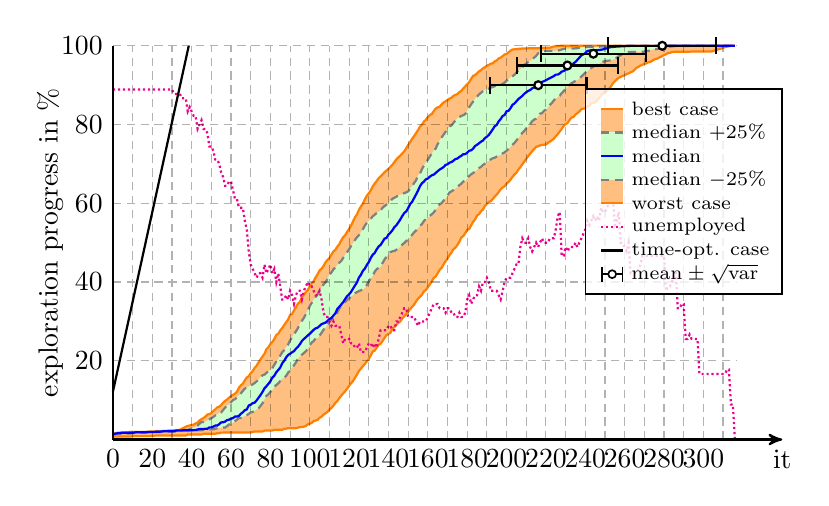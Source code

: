 \begin{tikzpicture}[thick]


% plot data, scaled to 8cm
\begin{scope}[yscale=0.05, xscale=0.025]
\draw[draw=orange, fill=orange!50] (0.00, 0.73) -- (1.00, 0.76) -- (2.00, 0.76) -- (3.00, 0.76) -- (4.00, 0.76) -- (5.00, 0.76) -- (6.00, 0.76) -- (7.00, 0.76) -- (8.00, 0.76) -- (9.00, 0.76) -- (10.00, 0.87) -- (11.00, 0.87) -- (12.00, 0.87) -- (13.00, 0.87) -- (14.00, 0.87) -- (15.00, 0.87) -- (16.00, 0.87) -- (17.00, 0.87) -- (18.00, 0.87) -- (19.00, 0.87) -- (20.00, 0.98) -- (21.00, 0.98) -- (22.00, 1.02) -- (23.00, 1.02) -- (24.00, 1.02) -- (25.00, 1.02) -- (26.00, 1.02) -- (27.00, 1.02) -- (28.00, 1.02) -- (29.00, 1.02) -- (30.00, 1.02) -- (31.00, 1.02) -- (32.00, 1.02) -- (33.00, 1.02) -- (34.00, 1.02) -- (35.00, 1.02) -- (36.00, 1.02) -- (37.00, 1.02) -- (38.00, 1.27) -- (39.00, 1.29) -- (40.00, 1.29) -- (41.00, 1.29) -- (42.00, 1.29) -- (43.00, 1.29) -- (44.00, 1.29) -- (45.00, 1.29) -- (46.00, 1.45) -- (47.00, 1.45) -- (48.00, 1.45) -- (49.00, 1.45) -- (50.00, 1.45) -- (51.00, 1.45) -- (52.00, 1.45) -- (53.00, 1.62) -- (54.00, 1.62) -- (55.00, 1.76) -- (56.00, 1.76) -- (57.00, 1.78) -- (58.00, 1.78) -- (59.00, 1.78) -- (60.00, 1.78) -- (61.00, 1.78) -- (62.00, 1.78) -- (63.00, 1.78) -- (64.00, 1.78) -- (65.00, 1.78) -- (66.00, 1.78) -- (67.00, 1.78) -- (68.00, 1.78) -- (69.00, 1.78) -- (70.00, 1.78) -- (71.00, 1.93) -- (72.00, 2.05) -- (73.00, 2.05) -- (74.00, 2.05) -- (75.00, 2.05) -- (76.00, 2.05) -- (77.00, 2.27) -- (78.00, 2.31) -- (79.00, 2.31) -- (80.00, 2.31) -- (81.00, 2.31) -- (82.00, 2.47) -- (83.00, 2.47) -- (84.00, 2.47) -- (85.00, 2.47) -- (86.00, 2.47) -- (87.00, 2.76) -- (88.00, 2.76) -- (89.00, 2.87) -- (90.00, 2.87) -- (91.00, 2.87) -- (92.00, 2.87) -- (93.00, 2.87) -- (94.00, 3.02) -- (95.00, 3.16) -- (96.00, 3.16) -- (97.00, 3.29) -- (98.00, 3.45) -- (99.00, 3.85) -- (100.00, 4.02) -- (101.00, 4.23) -- (102.00, 4.69) -- (103.00, 4.83) -- (104.00, 5.00) -- (105.00, 5.54) -- (106.00, 5.80) -- (107.00, 6.32) -- (108.00, 6.67) -- (109.00, 7.00) -- (110.00, 7.63) -- (111.00, 8.03) -- (112.00, 8.61) -- (113.00, 9.30) -- (114.00, 9.78) -- (115.00, 10.50) -- (116.00, 11.14) -- (117.00, 11.72) -- (118.00, 12.27) -- (119.00, 12.94) -- (120.00, 13.65) -- (121.00, 14.32) -- (122.00, 14.90) -- (123.00, 15.68) -- (124.00, 16.52) -- (125.00, 17.43) -- (126.00, 18.03) -- (127.00, 18.63) -- (128.00, 19.19) -- (129.00, 19.84) -- (130.00, 20.46) -- (131.00, 21.37) -- (132.00, 22.35) -- (133.00, 22.59) -- (134.00, 23.33) -- (135.00, 24.02) -- (136.00, 24.35) -- (137.00, 25.04) -- (138.00, 25.79) -- (139.00, 26.53) -- (140.00, 26.82) -- (141.00, 27.11) -- (142.00, 28.09) -- (143.00, 28.60) -- (144.00, 29.13) -- (145.00, 29.69) -- (146.00, 30.02) -- (147.00, 30.78) -- (148.00, 31.29) -- (149.00, 31.93) -- (150.00, 32.51) -- (151.00, 33.11) -- (152.00, 33.71) -- (153.00, 34.25) -- (154.00, 35.07) -- (155.00, 35.76) -- (156.00, 36.25) -- (157.00, 36.76) -- (158.00, 37.65) -- (159.00, 38.00) -- (160.00, 38.67) -- (161.00, 39.40) -- (162.00, 40.20) -- (163.00, 41.05) -- (164.00, 41.41) -- (165.00, 42.23) -- (166.00, 43.12) -- (167.00, 43.61) -- (168.00, 44.50) -- (169.00, 45.30) -- (170.00, 45.96) -- (171.00, 46.85) -- (172.00, 47.48) -- (173.00, 48.34) -- (174.00, 48.74) -- (175.00, 49.39) -- (176.00, 50.23) -- (177.00, 51.30) -- (178.00, 51.70) -- (179.00, 52.41) -- (180.00, 53.30) -- (181.00, 53.48) -- (182.00, 54.41) -- (183.00, 55.28) -- (184.00, 55.90) -- (185.00, 56.88) -- (186.00, 57.26) -- (187.00, 57.95) -- (188.00, 58.42) -- (189.00, 59.33) -- (190.00, 59.88) -- (191.00, 60.37) -- (192.00, 60.53) -- (193.00, 61.11) -- (194.00, 61.69) -- (195.00, 62.20) -- (196.00, 62.86) -- (197.00, 63.55) -- (198.00, 64.00) -- (199.00, 64.33) -- (200.00, 64.98) -- (201.00, 65.42) -- (202.00, 66.00) -- (203.00, 66.69) -- (204.00, 67.31) -- (205.00, 67.76) -- (206.00, 68.56) -- (207.00, 69.20) -- (208.00, 69.89) -- (209.00, 70.60) -- (210.00, 71.29) -- (211.00, 72.00) -- (212.00, 72.63) -- (213.00, 73.20) -- (214.00, 73.76) -- (215.00, 74.32) -- (216.00, 74.49) -- (217.00, 74.69) -- (218.00, 74.83) -- (219.00, 74.89) -- (220.00, 74.94) -- (221.00, 75.32) -- (222.00, 75.67) -- (223.00, 76.01) -- (224.00, 76.38) -- (225.00, 77.03) -- (226.00, 77.56) -- (227.00, 78.25) -- (228.00, 78.87) -- (229.00, 79.65) -- (230.00, 80.10) -- (231.00, 80.39) -- (232.00, 81.17) -- (233.00, 81.79) -- (234.00, 81.92) -- (235.00, 82.57) -- (236.00, 82.88) -- (237.00, 83.34) -- (238.00, 83.88) -- (239.00, 84.06) -- (240.00, 84.06) -- (241.00, 84.46) -- (242.00, 84.81) -- (243.00, 85.35) -- (244.00, 85.52) -- (245.00, 85.61) -- (246.00, 86.15) -- (247.00, 86.70) -- (248.00, 87.41) -- (249.00, 87.90) -- (250.00, 88.19) -- (251.00, 88.59) -- (252.00, 89.04) -- (253.00, 89.66) -- (254.00, 90.46) -- (255.00, 90.99) -- (256.00, 91.46) -- (257.00, 91.88) -- (258.00, 92.11) -- (259.00, 92.37) -- (260.00, 92.51) -- (261.00, 92.86) -- (262.00, 93.00) -- (263.00, 93.28) -- (264.00, 93.46) -- (265.00, 93.88) -- (266.00, 94.40) -- (267.00, 94.64) -- (268.00, 94.97) -- (269.00, 95.17) -- (270.00, 95.42) -- (271.00, 95.53) -- (272.00, 95.80) -- (273.00, 95.93) -- (274.00, 96.18) -- (275.00, 96.51) -- (276.00, 96.66) -- (277.00, 96.84) -- (278.00, 97.15) -- (279.00, 97.35) -- (280.00, 97.67) -- (281.00, 97.84) -- (282.00, 98.15) -- (283.00, 98.22) -- (284.00, 98.40) -- (285.00, 98.47) -- (286.00, 98.47) -- (287.00, 98.49) -- (288.00, 98.49) -- (289.00, 98.51) -- (290.00, 98.51) -- (291.00, 98.51) -- (292.00, 98.51) -- (293.00, 98.51) -- (294.00, 98.53) -- (295.00, 98.58) -- (296.00, 98.58) -- (297.00, 98.58) -- (298.00, 98.58) -- (299.00, 98.58) -- (300.00, 98.58) -- (301.00, 98.58) -- (302.00, 98.58) -- (303.00, 98.58) -- (304.00, 98.58) -- (305.00, 98.67) -- (306.00, 98.82) -- (307.00, 99.00) -- (308.00, 99.22) -- (309.00, 99.29) -- (310.00, 99.49) -- (311.00, 99.69) -- (312.00, 99.78) -- (313.00, 99.89) -- (314.00, 99.98) -- (315.00, 99.98) -- (316.00, 100.00) -- (316.00, 100.00) -- (315.00, 100.00) -- (314.00, 100.00) -- (313.00, 100.00) -- (312.00, 100.00) -- (311.00, 100.00) -- (310.00, 100.00) -- (309.00, 100.00) -- (308.00, 100.00) -- (307.00, 100.00) -- (306.00, 100.00) -- (305.00, 100.00) -- (304.00, 100.00) -- (303.00, 100.00) -- (302.00, 100.00) -- (301.00, 100.00) -- (300.00, 100.00) -- (299.00, 100.00) -- (298.00, 100.00) -- (297.00, 100.00) -- (296.00, 100.00) -- (295.00, 100.00) -- (294.00, 100.00) -- (293.00, 100.00) -- (292.00, 100.00) -- (291.00, 100.00) -- (290.00, 100.00) -- (289.00, 100.00) -- (288.00, 100.00) -- (287.00, 100.00) -- (286.00, 100.00) -- (285.00, 100.00) -- (284.00, 100.00) -- (283.00, 100.00) -- (282.00, 100.00) -- (281.00, 100.00) -- (280.00, 100.00) -- (279.00, 100.00) -- (278.00, 100.00) -- (277.00, 100.00) -- (276.00, 100.00) -- (275.00, 100.00) -- (274.00, 100.00) -- (273.00, 100.00) -- (272.00, 100.00) -- (271.00, 100.00) -- (270.00, 100.00) -- (269.00, 100.00) -- (268.00, 100.00) -- (267.00, 100.00) -- (266.00, 100.00) -- (265.00, 100.00) -- (264.00, 100.00) -- (263.00, 100.00) -- (262.00, 100.00) -- (261.00, 100.00) -- (260.00, 100.00) -- (259.00, 100.00) -- (258.00, 100.00) -- (257.00, 100.00) -- (256.00, 100.00) -- (255.00, 100.00) -- (254.00, 100.00) -- (253.00, 100.00) -- (252.00, 100.00) -- (251.00, 100.00) -- (250.00, 100.00) -- (249.00, 100.00) -- (248.00, 100.00) -- (247.00, 100.00) -- (246.00, 100.00) -- (245.00, 100.00) -- (244.00, 100.00) -- (243.00, 100.00) -- (242.00, 100.00) -- (241.00, 100.00) -- (240.00, 100.00) -- (239.00, 100.00) -- (238.00, 100.00) -- (237.00, 100.00) -- (236.00, 100.00) -- (235.00, 100.00) -- (234.00, 100.00) -- (233.00, 100.00) -- (232.00, 100.00) -- (231.00, 100.00) -- (230.00, 100.00) -- (229.00, 100.00) -- (228.00, 100.00) -- (227.00, 99.98) -- (226.00, 99.96) -- (225.00, 99.91) -- (224.00, 99.82) -- (223.00, 99.69) -- (222.00, 99.51) -- (221.00, 99.51) -- (220.00, 99.51) -- (219.00, 99.51) -- (218.00, 99.51) -- (217.00, 99.49) -- (216.00, 99.36) -- (215.00, 99.36) -- (214.00, 99.36) -- (213.00, 99.36) -- (212.00, 99.36) -- (211.00, 99.36) -- (210.00, 99.33) -- (209.00, 99.33) -- (208.00, 99.33) -- (207.00, 99.24) -- (206.00, 99.24) -- (205.00, 99.15) -- (204.00, 99.11) -- (203.00, 99.07) -- (202.00, 98.75) -- (201.00, 98.35) -- (200.00, 97.93) -- (199.00, 97.80) -- (198.00, 97.38) -- (197.00, 97.00) -- (196.00, 96.80) -- (195.00, 96.29) -- (194.00, 96.02) -- (193.00, 95.57) -- (192.00, 95.46) -- (191.00, 95.15) -- (190.00, 94.91) -- (189.00, 94.57) -- (188.00, 94.26) -- (187.00, 93.80) -- (186.00, 93.51) -- (185.00, 93.02) -- (184.00, 92.55) -- (183.00, 92.37) -- (182.00, 91.62) -- (181.00, 90.75) -- (180.00, 90.26) -- (179.00, 89.70) -- (178.00, 89.15) -- (177.00, 88.57) -- (176.00, 88.24) -- (175.00, 87.73) -- (174.00, 87.53) -- (173.00, 87.28) -- (172.00, 86.79) -- (171.00, 86.59) -- (170.00, 86.21) -- (169.00, 85.90) -- (168.00, 85.61) -- (167.00, 85.12) -- (166.00, 84.52) -- (165.00, 84.37) -- (164.00, 84.03) -- (163.00, 83.41) -- (162.00, 82.66) -- (161.00, 82.41) -- (160.00, 81.88) -- (159.00, 81.23) -- (158.00, 80.74) -- (157.00, 79.99) -- (156.00, 79.48) -- (155.00, 78.56) -- (154.00, 77.81) -- (153.00, 77.05) -- (152.00, 76.38) -- (151.00, 75.54) -- (150.00, 74.81) -- (149.00, 73.98) -- (148.00, 73.18) -- (147.00, 72.67) -- (146.00, 72.11) -- (145.00, 71.67) -- (144.00, 71.14) -- (143.00, 70.45) -- (142.00, 69.80) -- (141.00, 69.25) -- (140.00, 68.76) -- (139.00, 68.29) -- (138.00, 67.91) -- (137.00, 67.33) -- (136.00, 66.84) -- (135.00, 66.38) -- (134.00, 65.64) -- (133.00, 65.02) -- (132.00, 64.27) -- (131.00, 63.29) -- (130.00, 62.51) -- (129.00, 61.95) -- (128.00, 61.00) -- (127.00, 59.91) -- (126.00, 59.20) -- (125.00, 58.35) -- (124.00, 57.17) -- (123.00, 56.48) -- (122.00, 55.41) -- (121.00, 54.35) -- (120.00, 53.52) -- (119.00, 52.77) -- (118.00, 51.90) -- (117.00, 51.37) -- (116.00, 50.57) -- (115.00, 49.57) -- (114.00, 48.99) -- (113.00, 48.19) -- (112.00, 47.77) -- (111.00, 46.96) -- (110.00, 46.08) -- (109.00, 45.61) -- (108.00, 45.03) -- (107.00, 44.05) -- (106.00, 43.38) -- (105.00, 42.98) -- (104.00, 41.98) -- (103.00, 41.21) -- (102.00, 40.18) -- (101.00, 39.67) -- (100.00, 38.89) -- (99.00, 37.98) -- (98.00, 37.45) -- (97.00, 36.78) -- (96.00, 36.20) -- (95.00, 34.93) -- (94.00, 34.53) -- (93.00, 33.62) -- (92.00, 32.78) -- (91.00, 31.89) -- (90.00, 31.62) -- (89.00, 30.49) -- (88.00, 29.78) -- (87.00, 29.04) -- (86.00, 28.29) -- (85.00, 27.71) -- (84.00, 26.88) -- (83.00, 26.53) -- (82.00, 25.53) -- (81.00, 24.79) -- (80.00, 24.26) -- (79.00, 23.46) -- (78.00, 22.95) -- (77.00, 21.77) -- (76.00, 21.10) -- (75.00, 20.37) -- (74.00, 19.61) -- (73.00, 18.75) -- (72.00, 18.21) -- (71.00, 17.41) -- (70.00, 16.86) -- (69.00, 16.08) -- (68.00, 15.77) -- (67.00, 15.03) -- (66.00, 14.19) -- (65.00, 13.76) -- (64.00, 13.16) -- (63.00, 12.12) -- (62.00, 11.65) -- (61.00, 11.34) -- (60.00, 11.01) -- (59.00, 10.63) -- (58.00, 10.18) -- (57.00, 9.81) -- (56.00, 9.36) -- (55.00, 8.78) -- (54.00, 8.34) -- (53.00, 8.16) -- (52.00, 7.67) -- (51.00, 7.23) -- (50.00, 6.72) -- (49.00, 6.47) -- (48.00, 6.34) -- (47.00, 5.85) -- (46.00, 5.45) -- (45.00, 5.16) -- (44.00, 4.85) -- (43.00, 4.31) -- (42.00, 4.11) -- (41.00, 3.76) -- (40.00, 3.69) -- (39.00, 3.56) -- (38.00, 3.47) -- (37.00, 3.25) -- (36.00, 2.98) -- (35.00, 2.76) -- (34.00, 2.49) -- (33.00, 2.36) -- (32.00, 2.33) -- (31.00, 2.33) -- (30.00, 2.27) -- (29.00, 2.27) -- (28.00, 2.27) -- (27.00, 2.20) -- (26.00, 2.20) -- (25.00, 2.16) -- (24.00, 2.16) -- (23.00, 2.16) -- (22.00, 2.16) -- (21.00, 2.02) -- (20.00, 2.02) -- (19.00, 2.02) -- (18.00, 2.00) -- (17.00, 1.93) -- (16.00, 1.93) -- (15.00, 1.93) -- (14.00, 1.93) -- (13.00, 1.93) -- (12.00, 1.93) -- (11.00, 1.93) -- (10.00, 1.93) -- (9.00, 1.93) -- (8.00, 1.89) -- (7.00, 1.87) -- (6.00, 1.82) -- (5.00, 1.82) -- (4.00, 1.78) -- (3.00, 1.71) -- (2.00, 1.71) -- (1.00, 1.56) -- (0.00, 1.36);
\draw[gray, densely dashed, fill=green!20] (0.00, 1.29) -- (1.00, 1.36) -- (2.00, 1.47) -- (3.00, 1.56) -- (4.00, 1.56) -- (5.00, 1.56) -- (6.00, 1.56) -- (7.00, 1.56) -- (8.00, 1.56) -- (9.00, 1.56) -- (10.00, 1.62) -- (11.00, 1.71) -- (12.00, 1.71) -- (13.00, 1.71) -- (14.00, 1.71) -- (15.00, 1.71) -- (16.00, 1.71) -- (17.00, 1.78) -- (18.00, 1.87) -- (19.00, 1.87) -- (20.00, 1.89) -- (21.00, 1.89) -- (22.00, 1.89) -- (23.00, 1.89) -- (24.00, 1.89) -- (25.00, 1.89) -- (26.00, 2.00) -- (27.00, 2.05) -- (28.00, 2.05) -- (29.00, 2.05) -- (30.00, 2.05) -- (31.00, 2.05) -- (32.00, 2.07) -- (33.00, 2.07) -- (34.00, 2.07) -- (35.00, 2.25) -- (36.00, 2.29) -- (37.00, 2.29) -- (38.00, 2.29) -- (39.00, 2.31) -- (40.00, 2.31) -- (41.00, 2.31) -- (42.00, 2.33) -- (43.00, 2.33) -- (44.00, 2.38) -- (45.00, 2.38) -- (46.00, 2.42) -- (47.00, 2.54) -- (48.00, 2.54) -- (49.00, 2.54) -- (50.00, 2.60) -- (51.00, 2.60) -- (52.00, 2.76) -- (53.00, 2.87) -- (54.00, 2.98) -- (55.00, 2.98) -- (56.00, 3.05) -- (57.00, 3.05) -- (58.00, 3.42) -- (59.00, 3.85) -- (60.00, 3.85) -- (61.00, 4.31) -- (62.00, 4.65) -- (63.00, 5.07) -- (64.00, 5.47) -- (65.00, 5.47) -- (66.00, 5.67) -- (67.00, 6.05) -- (68.00, 6.20) -- (69.00, 6.52) -- (70.00, 6.89) -- (71.00, 7.00) -- (72.00, 7.29) -- (73.00, 7.72) -- (74.00, 7.96) -- (75.00, 8.56) -- (76.00, 9.21) -- (77.00, 10.25) -- (78.00, 11.10) -- (79.00, 11.47) -- (80.00, 12.12) -- (81.00, 12.54) -- (82.00, 13.43) -- (83.00, 13.85) -- (84.00, 14.28) -- (85.00, 14.85) -- (86.00, 15.52) -- (87.00, 15.72) -- (88.00, 16.17) -- (89.00, 16.99) -- (90.00, 17.46) -- (91.00, 18.23) -- (92.00, 18.86) -- (93.00, 19.61) -- (94.00, 20.48) -- (95.00, 21.13) -- (96.00, 21.55) -- (97.00, 21.97) -- (98.00, 22.41) -- (99.00, 23.06) -- (100.00, 23.97) -- (101.00, 24.64) -- (102.00, 25.02) -- (103.00, 25.68) -- (104.00, 25.79) -- (105.00, 26.44) -- (106.00, 27.11) -- (107.00, 27.89) -- (108.00, 28.44) -- (109.00, 29.15) -- (110.00, 29.91) -- (111.00, 30.44) -- (112.00, 30.91) -- (113.00, 31.42) -- (114.00, 32.22) -- (115.00, 33.27) -- (116.00, 33.96) -- (117.00, 34.33) -- (118.00, 34.96) -- (119.00, 35.49) -- (120.00, 35.89) -- (121.00, 36.31) -- (122.00, 36.74) -- (123.00, 37.16) -- (124.00, 37.45) -- (125.00, 37.71) -- (126.00, 37.91) -- (127.00, 38.14) -- (128.00, 38.49) -- (129.00, 39.27) -- (130.00, 40.16) -- (131.00, 40.98) -- (132.00, 41.56) -- (133.00, 42.63) -- (134.00, 43.27) -- (135.00, 43.61) -- (136.00, 43.87) -- (137.00, 44.85) -- (138.00, 45.74) -- (139.00, 46.45) -- (140.00, 47.03) -- (141.00, 47.61) -- (142.00, 47.81) -- (143.00, 47.88) -- (144.00, 48.21) -- (145.00, 48.50) -- (146.00, 48.99) -- (147.00, 49.52) -- (148.00, 49.90) -- (149.00, 50.41) -- (150.00, 50.74) -- (151.00, 51.41) -- (152.00, 51.99) -- (153.00, 52.64) -- (154.00, 53.06) -- (155.00, 53.77) -- (156.00, 54.28) -- (157.00, 54.73) -- (158.00, 55.50) -- (159.00, 56.02) -- (160.00, 56.26) -- (161.00, 56.79) -- (162.00, 57.22) -- (163.00, 57.68) -- (164.00, 58.39) -- (165.00, 58.99) -- (166.00, 59.73) -- (167.00, 60.04) -- (168.00, 60.68) -- (169.00, 61.22) -- (170.00, 61.95) -- (171.00, 62.73) -- (172.00, 63.04) -- (173.00, 63.35) -- (174.00, 63.84) -- (175.00, 64.15) -- (176.00, 64.60) -- (177.00, 64.98) -- (178.00, 65.55) -- (179.00, 65.69) -- (180.00, 66.31) -- (181.00, 66.91) -- (182.00, 67.38) -- (183.00, 67.69) -- (184.00, 68.09) -- (185.00, 68.58) -- (186.00, 68.96) -- (187.00, 69.25) -- (188.00, 69.74) -- (189.00, 70.07) -- (190.00, 70.45) -- (191.00, 70.87) -- (192.00, 71.16) -- (193.00, 71.45) -- (194.00, 71.58) -- (195.00, 71.89) -- (196.00, 72.16) -- (197.00, 72.27) -- (198.00, 72.67) -- (199.00, 72.94) -- (200.00, 73.36) -- (201.00, 73.80) -- (202.00, 74.41) -- (203.00, 74.87) -- (204.00, 75.32) -- (205.00, 75.96) -- (206.00, 76.52) -- (207.00, 77.27) -- (208.00, 77.90) -- (209.00, 78.36) -- (210.00, 79.05) -- (211.00, 79.41) -- (212.00, 80.16) -- (213.00, 80.85) -- (214.00, 81.25) -- (215.00, 81.48) -- (216.00, 82.12) -- (217.00, 82.77) -- (218.00, 82.88) -- (219.00, 83.46) -- (220.00, 83.81) -- (221.00, 84.39) -- (222.00, 85.01) -- (223.00, 85.46) -- (224.00, 86.12) -- (225.00, 86.64) -- (226.00, 86.99) -- (227.00, 87.30) -- (228.00, 87.97) -- (229.00, 88.48) -- (230.00, 89.10) -- (231.00, 89.57) -- (232.00, 90.06) -- (233.00, 90.50) -- (234.00, 90.79) -- (235.00, 91.08) -- (236.00, 91.33) -- (237.00, 91.71) -- (238.00, 92.17) -- (239.00, 92.66) -- (240.00, 93.15) -- (241.00, 93.51) -- (242.00, 94.04) -- (243.00, 94.35) -- (244.00, 94.73) -- (245.00, 94.91) -- (246.00, 95.15) -- (247.00, 95.42) -- (248.00, 95.73) -- (249.00, 95.98) -- (250.00, 96.06) -- (251.00, 96.22) -- (252.00, 96.24) -- (253.00, 96.33) -- (254.00, 96.46) -- (255.00, 96.73) -- (256.00, 97.02) -- (257.00, 97.33) -- (258.00, 97.62) -- (259.00, 98.00) -- (260.00, 98.09) -- (261.00, 98.22) -- (262.00, 98.42) -- (263.00, 98.42) -- (264.00, 98.44) -- (265.00, 98.44) -- (266.00, 98.44) -- (267.00, 98.44) -- (268.00, 98.44) -- (269.00, 98.47) -- (270.00, 98.51) -- (271.00, 98.71) -- (272.00, 98.71) -- (273.00, 98.82) -- (274.00, 99.04) -- (275.00, 99.15) -- (276.00, 99.15) -- (277.00, 99.24) -- (278.00, 99.33) -- (279.00, 99.42) -- (280.00, 99.53) -- (281.00, 99.64) -- (282.00, 99.73) -- (283.00, 99.80) -- (284.00, 99.84) -- (285.00, 99.91) -- (286.00, 99.93) -- (287.00, 99.93) -- (288.00, 99.93) -- (289.00, 99.93) -- (290.00, 99.93) -- (291.00, 99.93) -- (292.00, 99.96) -- (293.00, 99.98) -- (294.00, 99.98) -- (295.00, 99.98) -- (296.00, 99.98) -- (297.00, 99.98) -- (298.00, 100.00) -- (299.00, 100.00) -- (300.00, 100.00) -- (301.00, 100.00) -- (302.00, 100.00) -- (303.00, 100.00) -- (304.00, 100.00) -- (305.00, 100.00) -- (306.00, 100.00) -- (307.00, 100.00) -- (308.00, 100.00) -- (309.00, 100.00) -- (310.00, 100.00) -- (311.00, 100.00) -- (312.00, 100.00) -- (313.00, 100.00) -- (314.00, 100.00) -- (315.00, 100.00) -- (316.00, 100.00) -- (316.00, 100.00) -- (315.00, 100.00) -- (314.00, 100.00) -- (313.00, 100.00) -- (312.00, 100.00) -- (311.00, 100.00) -- (310.00, 100.00) -- (309.00, 100.00) -- (308.00, 100.00) -- (307.00, 100.00) -- (306.00, 100.00) -- (305.00, 100.00) -- (304.00, 100.00) -- (303.00, 100.00) -- (302.00, 100.00) -- (301.00, 100.00) -- (300.00, 100.00) -- (299.00, 100.00) -- (298.00, 100.00) -- (297.00, 100.00) -- (296.00, 100.00) -- (295.00, 100.00) -- (294.00, 100.00) -- (293.00, 100.00) -- (292.00, 100.00) -- (291.00, 100.00) -- (290.00, 100.00) -- (289.00, 100.00) -- (288.00, 100.00) -- (287.00, 100.00) -- (286.00, 100.00) -- (285.00, 100.00) -- (284.00, 100.00) -- (283.00, 100.00) -- (282.00, 100.00) -- (281.00, 100.00) -- (280.00, 100.00) -- (279.00, 100.00) -- (278.00, 100.00) -- (277.00, 100.00) -- (276.00, 100.00) -- (275.00, 100.00) -- (274.00, 100.00) -- (273.00, 100.00) -- (272.00, 100.00) -- (271.00, 100.00) -- (270.00, 100.00) -- (269.00, 100.00) -- (268.00, 100.00) -- (267.00, 100.00) -- (266.00, 100.00) -- (265.00, 100.00) -- (264.00, 100.00) -- (263.00, 100.00) -- (262.00, 100.00) -- (261.00, 100.00) -- (260.00, 100.00) -- (259.00, 100.00) -- (258.00, 100.00) -- (257.00, 99.98) -- (256.00, 99.98) -- (255.00, 99.98) -- (254.00, 99.91) -- (253.00, 99.82) -- (252.00, 99.80) -- (251.00, 99.80) -- (250.00, 99.80) -- (249.00, 99.80) -- (248.00, 99.80) -- (247.00, 99.78) -- (246.00, 99.78) -- (245.00, 99.76) -- (244.00, 99.76) -- (243.00, 99.73) -- (242.00, 99.73) -- (241.00, 99.73) -- (240.00, 99.69) -- (239.00, 99.69) -- (238.00, 99.62) -- (237.00, 99.51) -- (236.00, 99.40) -- (235.00, 99.36) -- (234.00, 99.31) -- (233.00, 99.29) -- (232.00, 99.29) -- (231.00, 99.29) -- (230.00, 99.29) -- (229.00, 99.22) -- (228.00, 99.07) -- (227.00, 98.89) -- (226.00, 98.80) -- (225.00, 98.78) -- (224.00, 98.71) -- (223.00, 98.71) -- (222.00, 98.71) -- (221.00, 98.71) -- (220.00, 98.71) -- (219.00, 98.69) -- (218.00, 98.55) -- (217.00, 98.27) -- (216.00, 98.07) -- (215.00, 97.42) -- (214.00, 97.02) -- (213.00, 96.49) -- (212.00, 96.13) -- (211.00, 95.89) -- (210.00, 95.44) -- (209.00, 95.15) -- (208.00, 94.55) -- (207.00, 94.04) -- (206.00, 93.75) -- (205.00, 93.20) -- (204.00, 92.64) -- (203.00, 92.28) -- (202.00, 92.02) -- (201.00, 91.51) -- (200.00, 91.13) -- (199.00, 90.64) -- (198.00, 90.37) -- (197.00, 90.15) -- (196.00, 90.06) -- (195.00, 89.88) -- (194.00, 89.75) -- (193.00, 89.55) -- (192.00, 89.39) -- (191.00, 89.15) -- (190.00, 89.04) -- (189.00, 88.81) -- (188.00, 88.50) -- (187.00, 88.06) -- (186.00, 87.68) -- (185.00, 87.08) -- (184.00, 86.57) -- (183.00, 85.81) -- (182.00, 85.15) -- (181.00, 84.39) -- (180.00, 83.52) -- (179.00, 82.66) -- (178.00, 82.37) -- (177.00, 82.19) -- (176.00, 81.90) -- (175.00, 81.54) -- (174.00, 81.05) -- (173.00, 80.41) -- (172.00, 79.79) -- (171.00, 79.50) -- (170.00, 78.83) -- (169.00, 78.16) -- (168.00, 77.45) -- (167.00, 76.70) -- (166.00, 75.81) -- (165.00, 75.07) -- (164.00, 73.92) -- (163.00, 73.43) -- (162.00, 72.58) -- (161.00, 71.91) -- (160.00, 71.07) -- (159.00, 70.38) -- (158.00, 69.56) -- (157.00, 68.69) -- (156.00, 67.49) -- (155.00, 67.09) -- (154.00, 65.84) -- (153.00, 65.15) -- (152.00, 64.31) -- (151.00, 63.73) -- (150.00, 63.02) -- (149.00, 62.78) -- (148.00, 62.58) -- (147.00, 62.33) -- (146.00, 62.17) -- (145.00, 61.95) -- (144.00, 61.69) -- (143.00, 61.40) -- (142.00, 61.15) -- (141.00, 60.64) -- (140.00, 60.13) -- (139.00, 59.68) -- (138.00, 59.31) -- (137.00, 58.88) -- (136.00, 58.19) -- (135.00, 57.79) -- (134.00, 57.53) -- (133.00, 57.10) -- (132.00, 56.70) -- (131.00, 56.08) -- (130.00, 55.57) -- (129.00, 55.04) -- (128.00, 54.35) -- (127.00, 53.44) -- (126.00, 52.61) -- (125.00, 51.92) -- (124.00, 51.37) -- (123.00, 50.74) -- (122.00, 49.83) -- (121.00, 49.17) -- (120.00, 48.32) -- (119.00, 47.61) -- (118.00, 47.01) -- (117.00, 46.16) -- (116.00, 45.36) -- (115.00, 44.90) -- (114.00, 44.32) -- (113.00, 43.70) -- (112.00, 43.21) -- (111.00, 42.43) -- (110.00, 41.87) -- (109.00, 40.80) -- (108.00, 39.92) -- (107.00, 39.40) -- (106.00, 38.56) -- (105.00, 37.89) -- (104.00, 36.94) -- (103.00, 36.22) -- (102.00, 35.47) -- (101.00, 34.73) -- (100.00, 33.93) -- (99.00, 32.78) -- (98.00, 31.84) -- (97.00, 30.89) -- (96.00, 30.13) -- (95.00, 29.44) -- (94.00, 28.33) -- (93.00, 27.48) -- (92.00, 26.80) -- (91.00, 25.93) -- (90.00, 25.19) -- (89.00, 24.13) -- (88.00, 23.42) -- (87.00, 22.70) -- (86.00, 22.17) -- (85.00, 21.33) -- (84.00, 20.37) -- (83.00, 19.81) -- (82.00, 19.01) -- (81.00, 18.12) -- (80.00, 17.63) -- (79.00, 17.37) -- (78.00, 16.94) -- (77.00, 16.48) -- (76.00, 16.32) -- (75.00, 15.88) -- (74.00, 15.17) -- (73.00, 14.79) -- (72.00, 14.34) -- (71.00, 14.03) -- (70.00, 13.76) -- (69.00, 13.41) -- (68.00, 13.19) -- (67.00, 12.94) -- (66.00, 12.36) -- (65.00, 11.74) -- (64.00, 11.21) -- (63.00, 10.72) -- (62.00, 10.25) -- (61.00, 10.03) -- (60.00, 9.50) -- (59.00, 8.87) -- (58.00, 8.65) -- (57.00, 8.12) -- (56.00, 7.54) -- (55.00, 6.89) -- (54.00, 6.76) -- (53.00, 6.36) -- (52.00, 6.14) -- (51.00, 5.74) -- (50.00, 5.43) -- (49.00, 5.14) -- (48.00, 4.85) -- (47.00, 4.65) -- (46.00, 4.45) -- (45.00, 4.45) -- (44.00, 4.02) -- (43.00, 3.56) -- (42.00, 3.18) -- (41.00, 3.00) -- (40.00, 2.82) -- (39.00, 2.65) -- (38.00, 2.42) -- (37.00, 2.42) -- (36.00, 2.42) -- (35.00, 2.33) -- (34.00, 2.33) -- (33.00, 2.33) -- (32.00, 2.31) -- (31.00, 2.20) -- (30.00, 2.16) -- (29.00, 2.16) -- (28.00, 2.16) -- (27.00, 2.16) -- (26.00, 2.16) -- (25.00, 2.13) -- (24.00, 2.07) -- (23.00, 2.07) -- (22.00, 2.07) -- (21.00, 2.00) -- (20.00, 2.00) -- (19.00, 1.93) -- (18.00, 1.93) -- (17.00, 1.89) -- (16.00, 1.89) -- (15.00, 1.89) -- (14.00, 1.89) -- (13.00, 1.89) -- (12.00, 1.89) -- (11.00, 1.89) -- (10.00, 1.89) -- (9.00, 1.89) -- (8.00, 1.87) -- (7.00, 1.82) -- (6.00, 1.78) -- (5.00, 1.78) -- (4.00, 1.71) -- (3.00, 1.65) -- (2.00, 1.62) -- (1.00, 1.56) -- (0.00, 1.36);
\draw[blue] (0.00, 1.36) -- (1.00, 1.47) -- (2.00, 1.56) -- (3.00, 1.62) -- (4.00, 1.62) -- (5.00, 1.71) -- (6.00, 1.71) -- (7.00, 1.71) -- (8.00, 1.71) -- (9.00, 1.71) -- (10.00, 1.71) -- (11.00, 1.78) -- (12.00, 1.87) -- (13.00, 1.87) -- (14.00, 1.87) -- (15.00, 1.87) -- (16.00, 1.87) -- (17.00, 1.87) -- (18.00, 1.91) -- (19.00, 1.91) -- (20.00, 1.93) -- (21.00, 1.93) -- (22.00, 2.00) -- (23.00, 2.00) -- (24.00, 2.00) -- (25.00, 2.07) -- (26.00, 2.09) -- (27.00, 2.13) -- (28.00, 2.13) -- (29.00, 2.13) -- (30.00, 2.13) -- (31.00, 2.13) -- (32.00, 2.27) -- (33.00, 2.31) -- (34.00, 2.31) -- (35.00, 2.31) -- (36.00, 2.36) -- (37.00, 2.36) -- (38.00, 2.36) -- (39.00, 2.38) -- (40.00, 2.38) -- (41.00, 2.38) -- (42.00, 2.42) -- (43.00, 2.56) -- (44.00, 2.67) -- (45.00, 2.67) -- (46.00, 2.67) -- (47.00, 2.74) -- (48.00, 2.74) -- (49.00, 3.09) -- (50.00, 3.09) -- (51.00, 3.27) -- (52.00, 3.54) -- (53.00, 3.54) -- (54.00, 3.91) -- (55.00, 4.36) -- (56.00, 4.38) -- (57.00, 4.56) -- (58.00, 4.94) -- (59.00, 5.05) -- (60.00, 5.29) -- (61.00, 5.45) -- (62.00, 5.83) -- (63.00, 5.83) -- (64.00, 6.00) -- (65.00, 6.56) -- (66.00, 6.92) -- (67.00, 7.45) -- (68.00, 7.65) -- (69.00, 8.65) -- (70.00, 8.85) -- (71.00, 9.25) -- (72.00, 9.36) -- (73.00, 9.94) -- (74.00, 10.63) -- (75.00, 11.32) -- (76.00, 12.10) -- (77.00, 13.03) -- (78.00, 13.54) -- (79.00, 14.16) -- (80.00, 14.79) -- (81.00, 15.74) -- (82.00, 16.21) -- (83.00, 17.10) -- (84.00, 17.66) -- (85.00, 18.28) -- (86.00, 19.37) -- (87.00, 19.99) -- (88.00, 20.86) -- (89.00, 21.48) -- (90.00, 21.79) -- (91.00, 22.15) -- (92.00, 22.46) -- (93.00, 23.08) -- (94.00, 23.57) -- (95.00, 24.22) -- (96.00, 25.02) -- (97.00, 25.53) -- (98.00, 25.97) -- (99.00, 26.44) -- (100.00, 26.88) -- (101.00, 27.37) -- (102.00, 27.89) -- (103.00, 28.24) -- (104.00, 28.42) -- (105.00, 28.86) -- (106.00, 29.31) -- (107.00, 29.51) -- (108.00, 29.69) -- (109.00, 30.09) -- (110.00, 30.62) -- (111.00, 30.87) -- (112.00, 31.47) -- (113.00, 32.04) -- (114.00, 33.16) -- (115.00, 33.71) -- (116.00, 34.29) -- (117.00, 34.91) -- (118.00, 35.71) -- (119.00, 36.42) -- (120.00, 36.91) -- (121.00, 37.51) -- (122.00, 38.34) -- (123.00, 39.16) -- (124.00, 39.92) -- (125.00, 41.16) -- (126.00, 41.83) -- (127.00, 42.85) -- (128.00, 43.41) -- (129.00, 44.34) -- (130.00, 45.07) -- (131.00, 46.12) -- (132.00, 46.94) -- (133.00, 47.39) -- (134.00, 48.30) -- (135.00, 49.03) -- (136.00, 49.43) -- (137.00, 50.21) -- (138.00, 51.03) -- (139.00, 51.21) -- (140.00, 52.06) -- (141.00, 52.55) -- (142.00, 53.15) -- (143.00, 53.95) -- (144.00, 54.41) -- (145.00, 55.15) -- (146.00, 55.90) -- (147.00, 56.77) -- (148.00, 57.53) -- (149.00, 57.93) -- (150.00, 58.77) -- (151.00, 59.80) -- (152.00, 60.37) -- (153.00, 61.31) -- (154.00, 62.24) -- (155.00, 63.22) -- (156.00, 64.33) -- (157.00, 65.09) -- (158.00, 65.51) -- (159.00, 66.09) -- (160.00, 66.29) -- (161.00, 66.76) -- (162.00, 67.11) -- (163.00, 67.29) -- (164.00, 67.71) -- (165.00, 68.16) -- (166.00, 68.56) -- (167.00, 68.87) -- (168.00, 69.20) -- (169.00, 69.74) -- (170.00, 69.91) -- (171.00, 70.31) -- (172.00, 70.47) -- (173.00, 70.82) -- (174.00, 71.23) -- (175.00, 71.36) -- (176.00, 71.78) -- (177.00, 72.05) -- (178.00, 72.47) -- (179.00, 72.49) -- (180.00, 72.85) -- (181.00, 73.36) -- (182.00, 73.45) -- (183.00, 73.89) -- (184.00, 74.56) -- (185.00, 74.87) -- (186.00, 75.25) -- (187.00, 75.65) -- (188.00, 75.94) -- (189.00, 76.54) -- (190.00, 76.92) -- (191.00, 77.38) -- (192.00, 78.07) -- (193.00, 78.81) -- (194.00, 79.59) -- (195.00, 79.92) -- (196.00, 80.81) -- (197.00, 81.39) -- (198.00, 82.19) -- (199.00, 82.43) -- (200.00, 83.37) -- (201.00, 83.50) -- (202.00, 84.14) -- (203.00, 85.01) -- (204.00, 85.35) -- (205.00, 85.90) -- (206.00, 86.48) -- (207.00, 86.86) -- (208.00, 87.28) -- (209.00, 87.81) -- (210.00, 88.21) -- (211.00, 88.55) -- (212.00, 88.77) -- (213.00, 89.19) -- (214.00, 89.44) -- (215.00, 89.90) -- (216.00, 90.19) -- (217.00, 90.66) -- (218.00, 90.82) -- (219.00, 91.02) -- (220.00, 91.26) -- (221.00, 91.53) -- (222.00, 91.79) -- (223.00, 92.04) -- (224.00, 92.31) -- (225.00, 92.68) -- (226.00, 92.68) -- (227.00, 92.97) -- (228.00, 93.44) -- (229.00, 93.60) -- (230.00, 93.93) -- (231.00, 94.29) -- (232.00, 94.60) -- (233.00, 95.09) -- (234.00, 95.53) -- (235.00, 95.89) -- (236.00, 96.44) -- (237.00, 97.00) -- (238.00, 97.55) -- (239.00, 97.84) -- (240.00, 98.13) -- (241.00, 98.67) -- (242.00, 98.78) -- (243.00, 98.87) -- (244.00, 98.87) -- (245.00, 98.87) -- (246.00, 98.89) -- (247.00, 98.93) -- (248.00, 99.00) -- (249.00, 99.09) -- (250.00, 99.33) -- (251.00, 99.33) -- (252.00, 99.56) -- (253.00, 99.67) -- (254.00, 99.71) -- (255.00, 99.76) -- (256.00, 99.80) -- (257.00, 99.82) -- (258.00, 99.87) -- (259.00, 99.89) -- (260.00, 99.91) -- (261.00, 99.93) -- (262.00, 99.96) -- (263.00, 99.98) -- (264.00, 99.98) -- (265.00, 99.98) -- (266.00, 99.98) -- (267.00, 99.98) -- (268.00, 99.98) -- (269.00, 99.98) -- (270.00, 99.98) -- (271.00, 99.98) -- (272.00, 99.98) -- (273.00, 99.98) -- (274.00, 99.98) -- (275.00, 99.98) -- (276.00, 99.98) -- (277.00, 99.98) -- (278.00, 99.98) -- (279.00, 99.98) -- (280.00, 99.98) -- (281.00, 100.00) -- (282.00, 100.00) -- (283.00, 100.00) -- (284.00, 100.00) -- (285.00, 100.00) -- (286.00, 100.00) -- (287.00, 100.00) -- (288.00, 100.00) -- (289.00, 100.00) -- (290.00, 100.00) -- (291.00, 100.00) -- (292.00, 100.00) -- (293.00, 100.00) -- (294.00, 100.00) -- (295.00, 100.00) -- (296.00, 100.00) -- (297.00, 100.00) -- (298.00, 100.00) -- (299.00, 100.00) -- (300.00, 100.00) -- (301.00, 100.00) -- (302.00, 100.00) -- (303.00, 100.00) -- (304.00, 100.00) -- (305.00, 100.00) -- (306.00, 100.00) -- (307.00, 100.00) -- (308.00, 100.00) -- (309.00, 100.00) -- (310.00, 100.00) -- (311.00, 100.00) -- (312.00, 100.00) -- (313.00, 100.00) -- (314.00, 100.00) -- (315.00, 100.00) -- (316.00, 100.00);
\draw[densely dotted, magenta] (0.00, 88.89) -- (1.00, 88.89) -- (2.00, 88.89) -- (3.00, 88.89) -- (4.00, 88.89) -- (5.00, 88.89) -- (6.00, 88.89) -- (7.00, 88.89) -- (8.00, 88.89) -- (9.00, 88.89) -- (10.00, 88.89) -- (11.00, 88.89) -- (12.00, 88.89) -- (13.00, 88.89) -- (14.00, 88.89) -- (15.00, 88.89) -- (16.00, 88.89) -- (17.00, 88.89) -- (18.00, 88.89) -- (19.00, 88.89) -- (20.00, 88.89) -- (21.00, 88.89) -- (22.00, 88.89) -- (23.00, 88.89) -- (24.00, 88.89) -- (25.00, 88.89) -- (26.00, 88.89) -- (27.00, 88.89) -- (28.00, 88.89) -- (29.00, 88.89) -- (30.00, 88.89) -- (31.00, 87.78) -- (32.00, 87.78) -- (33.00, 87.78) -- (34.00, 87.78) -- (35.00, 86.67) -- (36.00, 86.67) -- (37.00, 86.67) -- (38.00, 83.33) -- (39.00, 84.44) -- (40.00, 83.33) -- (41.00, 82.22) -- (42.00, 82.22) -- (43.00, 78.89) -- (44.00, 80.00) -- (45.00, 81.11) -- (46.00, 78.89) -- (47.00, 78.89) -- (48.00, 77.78) -- (49.00, 74.44) -- (50.00, 74.44) -- (51.00, 73.33) -- (52.00, 71.11) -- (53.00, 71.11) -- (54.00, 70.00) -- (55.00, 67.78) -- (56.00, 66.67) -- (57.00, 64.44) -- (58.00, 64.44) -- (59.00, 65.56) -- (60.00, 65.56) -- (61.00, 63.33) -- (62.00, 61.11) -- (63.00, 61.11) -- (64.00, 58.89) -- (65.00, 58.89) -- (66.00, 58.89) -- (67.00, 55.56) -- (68.00, 53.33) -- (69.00, 47.78) -- (70.00, 44.44) -- (71.00, 43.33) -- (72.00, 42.22) -- (73.00, 41.11) -- (74.00, 42.22) -- (75.00, 42.22) -- (76.00, 41.11) -- (77.00, 44.44) -- (78.00, 42.22) -- (79.00, 43.33) -- (80.00, 44.44) -- (81.00, 42.22) -- (82.00, 43.33) -- (83.00, 40.00) -- (84.00, 42.22) -- (85.00, 38.89) -- (86.00, 35.56) -- (87.00, 35.56) -- (88.00, 36.67) -- (89.00, 35.56) -- (90.00, 37.78) -- (91.00, 36.67) -- (92.00, 34.44) -- (93.00, 36.67) -- (94.00, 37.78) -- (95.00, 37.78) -- (96.00, 35.56) -- (97.00, 37.78) -- (98.00, 38.89) -- (99.00, 40.00) -- (100.00, 38.89) -- (101.00, 38.89) -- (102.00, 37.78) -- (103.00, 36.67) -- (104.00, 36.67) -- (105.00, 37.78) -- (106.00, 35.56) -- (107.00, 32.22) -- (108.00, 31.11) -- (109.00, 31.11) -- (110.00, 30.00) -- (111.00, 28.89) -- (112.00, 30.00) -- (113.00, 28.89) -- (114.00, 28.89) -- (115.00, 28.89) -- (116.00, 26.67) -- (117.00, 24.44) -- (118.00, 25.56) -- (119.00, 25.56) -- (120.00, 25.56) -- (121.00, 24.44) -- (122.00, 24.44) -- (123.00, 23.33) -- (124.00, 23.33) -- (125.00, 24.44) -- (126.00, 22.22) -- (127.00, 22.22) -- (128.00, 22.22) -- (129.00, 23.33) -- (130.00, 24.44) -- (131.00, 24.44) -- (132.00, 23.33) -- (133.00, 24.44) -- (134.00, 23.33) -- (135.00, 25.56) -- (136.00, 27.78) -- (137.00, 27.78) -- (138.00, 27.78) -- (139.00, 27.78) -- (140.00, 28.89) -- (141.00, 28.89) -- (142.00, 27.78) -- (143.00, 27.78) -- (144.00, 30.00) -- (145.00, 30.00) -- (146.00, 31.11) -- (147.00, 32.22) -- (148.00, 33.33) -- (149.00, 33.33) -- (150.00, 31.11) -- (151.00, 31.11) -- (152.00, 31.11) -- (153.00, 31.11) -- (154.00, 30.00) -- (155.00, 28.89) -- (156.00, 30.00) -- (157.00, 30.00) -- (158.00, 30.00) -- (159.00, 30.00) -- (160.00, 31.11) -- (161.00, 32.22) -- (162.00, 33.33) -- (163.00, 34.44) -- (164.00, 34.44) -- (165.00, 34.44) -- (166.00, 33.33) -- (167.00, 33.33) -- (168.00, 33.33) -- (169.00, 32.22) -- (170.00, 33.33) -- (171.00, 33.33) -- (172.00, 32.22) -- (173.00, 32.22) -- (174.00, 31.11) -- (175.00, 31.11) -- (176.00, 32.22) -- (177.00, 31.11) -- (178.00, 31.11) -- (179.00, 32.22) -- (180.00, 35.56) -- (181.00, 36.67) -- (182.00, 34.44) -- (183.00, 35.56) -- (184.00, 36.67) -- (185.00, 36.67) -- (186.00, 38.89) -- (187.00, 37.78) -- (188.00, 40.00) -- (189.00, 40.00) -- (190.00, 41.11) -- (191.00, 40.00) -- (192.00, 37.78) -- (193.00, 37.78) -- (194.00, 37.78) -- (195.00, 37.78) -- (196.00, 36.67) -- (197.00, 35.56) -- (198.00, 37.78) -- (199.00, 40.00) -- (200.00, 41.11) -- (201.00, 41.11) -- (202.00, 41.11) -- (203.00, 42.22) -- (204.00, 43.33) -- (205.00, 44.44) -- (206.00, 44.44) -- (207.00, 48.89) -- (208.00, 51.11) -- (209.00, 50.00) -- (210.00, 50.00) -- (211.00, 51.11) -- (212.00, 48.89) -- (213.00, 47.78) -- (214.00, 48.89) -- (215.00, 50.00) -- (216.00, 48.89) -- (217.00, 50.00) -- (218.00, 51.11) -- (219.00, 50.00) -- (220.00, 50.00) -- (221.00, 50.00) -- (222.00, 51.11) -- (223.00, 51.11) -- (224.00, 51.11) -- (225.00, 53.33) -- (226.00, 56.67) -- (227.00, 57.78) -- (228.00, 46.67) -- (229.00, 46.67) -- (230.00, 48.89) -- (231.00, 47.78) -- (232.00, 48.89) -- (233.00, 48.89) -- (234.00, 48.89) -- (235.00, 50.00) -- (236.00, 48.89) -- (237.00, 50.00) -- (238.00, 51.11) -- (239.00, 52.22) -- (240.00, 53.33) -- (241.00, 55.56) -- (242.00, 54.44) -- (243.00, 55.56) -- (244.00, 56.67) -- (245.00, 55.56) -- (246.00, 56.67) -- (247.00, 55.56) -- (248.00, 58.89) -- (249.00, 57.78) -- (250.00, 57.78) -- (251.00, 58.89) -- (252.00, 60.00) -- (253.00, 62.22) -- (254.00, 62.22) -- (255.00, 54.44) -- (256.00, 55.56) -- (257.00, 57.78) -- (258.00, 50.00) -- (259.00, 50.00) -- (260.00, 48.89) -- (261.00, 47.78) -- (262.00, 50.00) -- (263.00, 42.22) -- (264.00, 42.22) -- (265.00, 42.22) -- (266.00, 42.22) -- (267.00, 43.33) -- (268.00, 44.44) -- (269.00, 46.67) -- (270.00, 46.67) -- (271.00, 46.67) -- (272.00, 46.67) -- (273.00, 46.67) -- (274.00, 46.67) -- (275.00, 46.67) -- (276.00, 46.67) -- (277.00, 46.67) -- (278.00, 46.67) -- (279.00, 46.67) -- (280.00, 46.67) -- (281.00, 37.78) -- (282.00, 38.89) -- (283.00, 38.89) -- (284.00, 40.00) -- (285.00, 42.22) -- (286.00, 42.22) -- (287.00, 33.33) -- (288.00, 33.33) -- (289.00, 34.44) -- (290.00, 34.44) -- (291.00, 25.56) -- (292.00, 25.56) -- (293.00, 26.67) -- (294.00, 25.56) -- (295.00, 25.56) -- (296.00, 25.56) -- (297.00, 25.56) -- (298.00, 16.67) -- (299.00, 16.67) -- (300.00, 16.67) -- (301.00, 16.67) -- (302.00, 16.67) -- (303.00, 16.67) -- (304.00, 16.67) -- (305.00, 16.67) -- (306.00, 16.67) -- (307.00, 16.67) -- (308.00, 16.67) -- (309.00, 16.67) -- (310.00, 16.67) -- (311.00, 16.67) -- (312.00, 17.78) -- (313.00, 17.78) -- (314.00, 8.89) -- (315.00, 8.89) -- (316.00, 0.00);
\draw[black] (0.00, 12.21) -- (38.51, 100.00);
\draw[densely dashed, thin, black, ystep=20, xstep=10, opacity=0.3] (0, 0) grid (317, 100);
% axis lables
\node[below] at (0, 0) {0};
\node[below] at (20, 0) {20};
\node[below] at (40, 0) {40};
\node[below] at (60, 0) {60};
\node[below] at (80, 0) {80};
\node[below] at (100, 0) {100};
\node[below] at (120, 0) {120};
\node[below] at (140, 0) {140};
\node[below] at (160, 0) {160};
\node[below] at (180, 0) {180};
\node[below] at (200, 0) {200};
\node[below] at (220, 0) {220};
\node[below] at (240, 0) {240};
\node[below] at (260, 0) {260};
\node[below] at (280, 0) {280};
\node[below] at (300, 0) {300};
\draw[|-|] (191.069, 90) -- (241.131, 90);
\node[draw, circle, fill=white, inner sep=0mm, minimum size=1mm] at (216.1, 90) {};
% 90: 216.1  +-  25.031
\draw[|-|] (204.8, 95) -- (257, 95);
\node[draw, circle, fill=white, inner sep=0mm, minimum size=1mm] at (230.9, 95) {};
% 95: 230.9  +-  26.1
\draw[|-|] (216.944, 98) -- (271.256, 98);
\node[draw, circle, fill=white, inner sep=0mm, minimum size=1mm] at (244.1, 98) {};
% 98: 244.1  +-  27.156
\draw[|-|] (251.13, 100) -- (307.07, 100);
\node[draw, circle, fill=white, inner sep=0mm, minimum size=1mm] at (279.1, 100) {};
% 100: 279.1  +-  27.97
\end{scope}


% axes lables
\begin{scope}[yscale=0.05]
\draw (0.00, 0.00) -- (0.00, 100.00);
\node[left] at (0, 20) {20};
\node[left] at (0, 40) {40};
\node[left] at (0, 60) {60};
\node[left] at (0, 80) {80};
\node[left] at (0, 100) {100};
\node[rotate=90] at (-0.8, 50) {exploration progress in \%};
\draw[->, >=stealth'] (0.00, 0.00) -- (8.50, 0.00);
\node[below] at (8.5, 0) {it};
\end{scope}


% legend
\begin{scope}[xshift=6cm, yshift=2.5cm]
\draw[semithick, fill=white, fill opacity=0.8] (0, -0.65) rectangle +(2.5, 2.6);
\scriptsize
\draw[semithick,|-|] (0.2, -.4) -- +(0.28, 0) node[right, black] {$\text{mean} \pm \sqrt{\text{var}}$};
\node[semithick,draw, circle, fill=white, inner sep=0mm, minimum size=1mm] at (0.34, -0.4) {};
\draw (0.2, -.1) -- +(0.28, 0) node[right, black] {time-opt. case};
\draw[magenta, densely dotted] (0.2, 0.2) -- +(0.28, 0) node[right, black] {unemployed};
\fill[orange!50] (0.2, 0.5) rectangle +(0.28, 1.2);
\fill[green!20] (0.2, 0.8) rectangle +(0.28, 0.6);
\draw[orange] (0.2, 1.7) -- +(0.28, 0) node[right, black] {best case};
\draw[gray, densely dashed] (0.2, 1.4) -- +(0.28, 0) node[right, black] {median $+25\%$};
\draw[blue] (0.2, 1.1) -- +(0.28, 0) node[right, black] {median};
\draw[gray, densely dashed] (0.2, 0.8) -- +(0.28, 0) node[right, black] {median $-25\%$};
\draw[orange] (0.2, 0.5) -- +(0.28, 0) node[right, black] {worst case};
\end{scope}
\end{tikzpicture}
